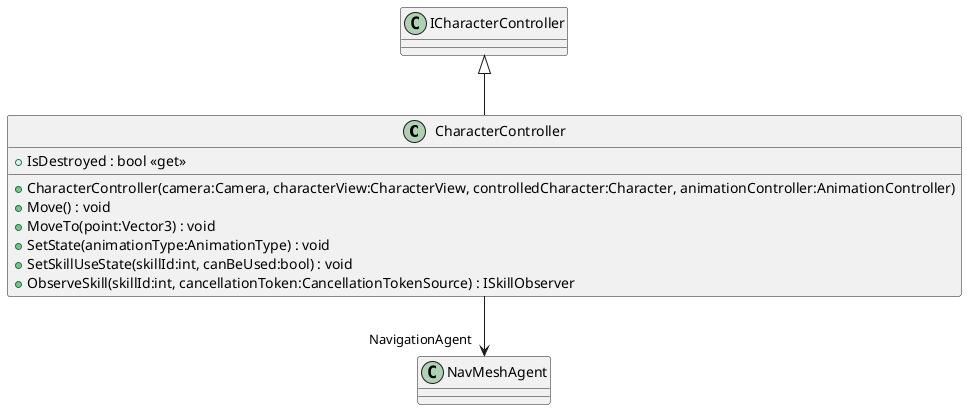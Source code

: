 @startuml
class CharacterController {
    + CharacterController(camera:Camera, characterView:CharacterView, controlledCharacter:Character, animationController:AnimationController)
    + IsDestroyed : bool <<get>>
    + Move() : void
    + MoveTo(point:Vector3) : void
    + SetState(animationType:AnimationType) : void
    + SetSkillUseState(skillId:int, canBeUsed:bool) : void
    + ObserveSkill(skillId:int, cancellationToken:CancellationTokenSource) : ISkillObserver
}
ICharacterController <|-- CharacterController
CharacterController --> "NavigationAgent" NavMeshAgent
@enduml
